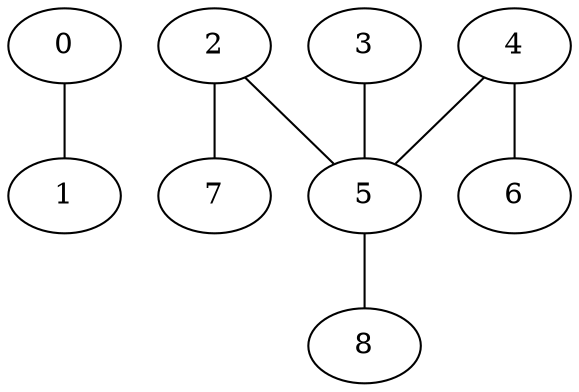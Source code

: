 graph "sampletest150-mod4_image10.bmp" {
	0	 [type=corner,
		x=468,
		y=283];
	1	 [type=corner,
		x=451,
		y=170];
	0 -- 1	 [angle0="1.42",
		angle1="410.69",
		frequency=2,
		type0=line,
		type1=arc];
	2	 [type=corner,
		x=211,
		y=202];
	5	 [type=intersection,
		x=206,
		y=203];
	2 -- 5	 [angle0="-.20",
		frequency=1,
		type0=line];
	7	 [type=endpoint,
		x=270,
		y=220];
	2 -- 7	 [angle0=".30",
		frequency=1,
		type0=line];
	3	 [type=endpoint,
		x=356,
		y=334];
	3 -- 5	 [angle0=".72",
		frequency=1,
		type0=line];
	4	 [type=corner,
		x=191,
		y=208];
	4 -- 5	 [angle0="-.32",
		frequency=1,
		type0=line];
	6	 [type=endpoint,
		x=216,
		y=275];
	4 -- 6	 [angle0="1.21",
		frequency=1,
		type0=line];
	8	 [type=endpoint,
		x=278,
		y=259];
	5 -- 8	 [angle0=".66",
		frequency=1,
		type0=line];
}
